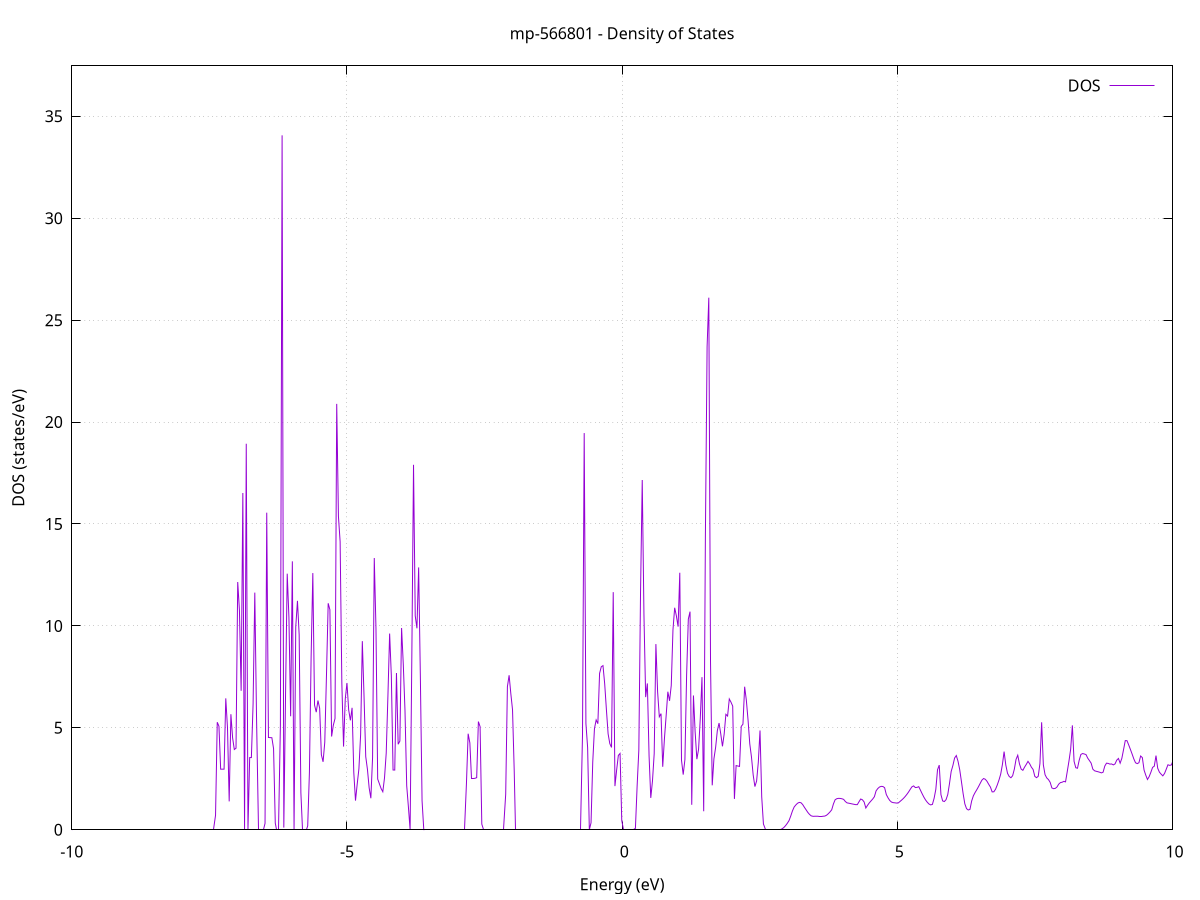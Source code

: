 set title 'mp-566801 - Density of States'
set xlabel 'Energy (eV)'
set ylabel 'DOS (states/eV)'
set grid
set xrange [-10:10]
set yrange [0:37.472]
set xzeroaxis lt -1
set terminal png size 800,600
set output 'mp-566801_dos_gnuplot.png'
plot '-' using 1:2 with lines title 'DOS'
-44.542000 0.000000
-44.511000 0.000000
-44.480000 0.000000
-44.449000 0.000000
-44.418000 0.000000
-44.387000 0.000000
-44.355900 0.000000
-44.324900 0.000000
-44.293900 0.000000
-44.262900 0.000000
-44.231900 0.000000
-44.200900 0.000000
-44.169900 0.000000
-44.138900 0.000000
-44.107800 0.000000
-44.076800 0.000000
-44.045800 0.000000
-44.014800 0.000000
-43.983800 0.000000
-43.952800 0.000000
-43.921800 0.000000
-43.890700 0.000000
-43.859700 0.000000
-43.828700 0.000000
-43.797700 0.000000
-43.766700 0.000000
-43.735700 0.000000
-43.704700 0.000000
-43.673700 0.000000
-43.642600 0.000000
-43.611600 0.000000
-43.580600 0.000000
-43.549600 0.000000
-43.518600 0.000000
-43.487600 0.000000
-43.456600 0.000000
-43.425500 0.000000
-43.394500 0.000000
-43.363500 0.000000
-43.332500 0.000000
-43.301500 0.000000
-43.270500 0.000000
-43.239500 0.000000
-43.208500 0.000000
-43.177400 0.000000
-43.146400 0.000000
-43.115400 0.000000
-43.084400 0.000000
-43.053400 0.000000
-43.022400 0.000000
-42.991400 0.000000
-42.960300 0.000000
-42.929300 0.000000
-42.898300 0.000000
-42.867300 0.000000
-42.836300 0.000000
-42.805300 0.000000
-42.774300 0.000000
-42.743300 0.000000
-42.712200 0.000000
-42.681200 0.000000
-42.650200 0.000000
-42.619200 0.000000
-42.588200 0.000000
-42.557200 0.000000
-42.526200 0.000000
-42.495200 0.000000
-42.464100 0.000000
-42.433100 0.000000
-42.402100 0.000000
-42.371100 0.000000
-42.340100 0.000000
-42.309100 0.000000
-42.278100 0.000000
-42.247000 0.000000
-42.216000 0.000000
-42.185000 0.000000
-42.154000 0.000000
-42.123000 0.000000
-42.092000 0.000000
-42.061000 0.000000
-42.030000 0.000000
-41.998900 0.000000
-41.967900 0.000000
-41.936900 0.000000
-41.905900 0.000000
-41.874900 0.000000
-41.843900 0.000000
-41.812900 0.000000
-41.781800 0.000000
-41.750800 0.000000
-41.719800 0.000000
-41.688800 0.000000
-41.657800 0.000000
-41.626800 0.000000
-41.595800 0.000000
-41.564800 0.000000
-41.533700 0.000000
-41.502700 0.000000
-41.471700 0.000000
-41.440700 0.000000
-41.409700 0.000000
-41.378700 0.000000
-41.347700 0.000000
-41.316600 0.000000
-41.285600 0.000000
-41.254600 0.000000
-41.223600 0.000000
-41.192600 0.000000
-41.161600 0.000000
-41.130600 0.000000
-41.099600 0.000000
-41.068500 0.000000
-41.037500 0.000000
-41.006500 0.000000
-40.975500 0.000000
-40.944500 0.000000
-40.913500 0.000000
-40.882500 0.000000
-40.851400 0.000000
-40.820400 0.000000
-40.789400 0.000000
-40.758400 0.000000
-40.727400 0.000000
-40.696400 0.000000
-40.665400 0.000000
-40.634400 0.000000
-40.603300 0.000000
-40.572300 0.000000
-40.541300 0.000000
-40.510300 0.000000
-40.479300 0.000000
-40.448300 0.000000
-40.417300 0.000000
-40.386200 0.000000
-40.355200 0.000000
-40.324200 0.000000
-40.293200 0.000000
-40.262200 0.000000
-40.231200 0.000000
-40.200200 0.000000
-40.169200 0.000000
-40.138100 0.000000
-40.107100 0.000000
-40.076100 0.000000
-40.045100 0.000000
-40.014100 0.000000
-39.983100 0.000000
-39.952100 0.000000
-39.921000 0.000000
-39.890000 0.000000
-39.859000 0.000000
-39.828000 0.000000
-39.797000 0.000000
-39.766000 0.000000
-39.735000 0.000000
-39.704000 0.000000
-39.672900 0.000000
-39.641900 0.000000
-39.610900 0.000000
-39.579900 0.000000
-39.548900 0.000000
-39.517900 0.000000
-39.486900 0.000000
-39.455800 0.000000
-39.424800 0.000000
-39.393800 0.000000
-39.362800 0.000000
-39.331800 0.000000
-39.300800 0.000000
-39.269800 0.000000
-39.238800 0.000000
-39.207700 0.000000
-39.176700 0.000000
-39.145700 0.000000
-39.114700 0.000000
-39.083700 0.000000
-39.052700 0.000000
-39.021700 0.000000
-38.990700 0.000000
-38.959600 0.000000
-38.928600 0.000000
-38.897600 0.000000
-38.866600 0.000000
-38.835600 0.000000
-38.804600 0.000000
-38.773600 0.000000
-38.742500 0.000000
-38.711500 0.000000
-38.680500 0.000000
-38.649500 0.000000
-38.618500 0.000000
-38.587500 0.000000
-38.556500 0.000000
-38.525500 0.000000
-38.494400 0.000000
-38.463400 0.000000
-38.432400 0.000000
-38.401400 0.000000
-38.370400 0.000000
-38.339400 0.000000
-38.308400 0.000000
-38.277300 0.000000
-38.246300 0.000000
-38.215300 0.000000
-38.184300 0.000000
-38.153300 0.000000
-38.122300 0.000000
-38.091300 0.000000
-38.060300 0.000000
-38.029200 0.000000
-37.998200 0.000000
-37.967200 0.000000
-37.936200 0.000000
-37.905200 0.000000
-37.874200 0.000000
-37.843200 0.000000
-37.812100 0.000000
-37.781100 0.000000
-37.750100 0.000000
-37.719100 0.000000
-37.688100 0.000000
-37.657100 0.000000
-37.626100 0.000000
-37.595100 0.000000
-37.564000 0.000000
-37.533000 0.000000
-37.502000 0.000000
-37.471000 0.000000
-37.440000 0.000000
-37.409000 0.000000
-37.378000 0.000000
-37.346900 0.000000
-37.315900 0.000000
-37.284900 0.000000
-37.253900 0.000000
-37.222900 0.000000
-37.191900 0.000000
-37.160900 0.000000
-37.129900 0.000000
-37.098800 0.000000
-37.067800 0.000000
-37.036800 0.000000
-37.005800 0.000000
-36.974800 0.000000
-36.943800 0.000000
-36.912800 0.000000
-36.881700 0.000000
-36.850700 0.000000
-36.819700 0.000000
-36.788700 0.000000
-36.757700 0.000000
-36.726700 0.000000
-36.695700 0.000000
-36.664700 0.000000
-36.633600 0.000000
-36.602600 0.000000
-36.571600 0.000000
-36.540600 0.000000
-36.509600 0.000000
-36.478600 0.000000
-36.447600 0.000000
-36.416500 0.000000
-36.385500 0.000000
-36.354500 0.000000
-36.323500 0.000000
-36.292500 0.000000
-36.261500 0.000000
-36.230500 0.000000
-36.199500 0.000000
-36.168400 0.000000
-36.137400 0.000000
-36.106400 0.000000
-36.075400 0.000000
-36.044400 0.000000
-36.013400 0.000000
-35.982400 0.000000
-35.951400 0.000000
-35.920300 0.000000
-35.889300 0.000000
-35.858300 0.000000
-35.827300 0.000000
-35.796300 0.000000
-35.765300 0.000000
-35.734300 0.000000
-35.703200 0.000000
-35.672200 0.000000
-35.641200 0.000000
-35.610200 0.000000
-35.579200 0.000000
-35.548200 0.000000
-35.517200 0.000000
-35.486200 0.000000
-35.455100 0.000000
-35.424100 0.000000
-35.393100 0.000000
-35.362100 0.000000
-35.331100 0.000000
-35.300100 0.000000
-35.269100 0.000000
-35.238000 0.000000
-35.207000 0.000000
-35.176000 0.000000
-35.145000 0.000000
-35.114000 0.000000
-35.083000 0.000000
-35.052000 0.000000
-35.021000 0.000000
-34.989900 0.000000
-34.958900 0.000000
-34.927900 0.000000
-34.896900 0.000000
-34.865900 0.000000
-34.834900 0.000000
-34.803900 0.000000
-34.772800 0.000000
-34.741800 0.000000
-34.710800 0.000000
-34.679800 0.000000
-34.648800 0.000000
-34.617800 0.000000
-34.586800 0.000000
-34.555800 0.000000
-34.524700 0.000000
-34.493700 0.000000
-34.462700 0.000000
-34.431700 0.000000
-34.400700 0.000000
-34.369700 0.000000
-34.338700 0.000000
-34.307600 0.000000
-34.276600 0.000000
-34.245600 0.000000
-34.214600 0.000000
-34.183600 0.000000
-34.152600 0.000000
-34.121600 0.000000
-34.090600 0.000000
-34.059500 0.000000
-34.028500 0.000000
-33.997500 0.000000
-33.966500 0.000000
-33.935500 0.000000
-33.904500 0.000000
-33.873500 0.000000
-33.842400 0.000000
-33.811400 0.000000
-33.780400 0.000000
-33.749400 0.000000
-33.718400 0.000000
-33.687400 0.000000
-33.656400 0.000000
-33.625400 0.000000
-33.594300 0.000000
-33.563300 0.000000
-33.532300 0.000000
-33.501300 0.000000
-33.470300 0.000000
-33.439300 0.000000
-33.408300 0.000000
-33.377200 0.000000
-33.346200 0.000000
-33.315200 0.000000
-33.284200 0.000000
-33.253200 0.000000
-33.222200 0.000000
-33.191200 0.000000
-33.160200 0.000000
-33.129100 0.000000
-33.098100 0.000000
-33.067100 0.000000
-33.036100 0.000000
-33.005100 0.000000
-32.974100 0.000000
-32.943100 0.000000
-32.912000 0.000000
-32.881000 0.000000
-32.850000 0.000000
-32.819000 0.000000
-32.788000 0.000000
-32.757000 0.000000
-32.726000 0.000000
-32.695000 0.000000
-32.663900 0.000000
-32.632900 0.000000
-32.601900 0.000000
-32.570900 0.000000
-32.539900 0.000000
-32.508900 0.000000
-32.477900 0.000000
-32.446900 0.000000
-32.415800 0.000000
-32.384800 0.000000
-32.353800 0.000000
-32.322800 0.000000
-32.291800 0.000000
-32.260800 0.000000
-32.229800 0.000000
-32.198700 0.000000
-32.167700 0.000000
-32.136700 0.000000
-32.105700 0.000000
-32.074700 0.000000
-32.043700 0.000000
-32.012700 0.000000
-31.981700 0.000000
-31.950600 0.000000
-31.919600 0.000000
-31.888600 0.000000
-31.857600 0.000000
-31.826600 0.000000
-31.795600 0.000000
-31.764600 0.000000
-31.733500 0.000000
-31.702500 0.000000
-31.671500 0.000000
-31.640500 0.000000
-31.609500 0.000000
-31.578500 0.000000
-31.547500 0.000000
-31.516500 0.000000
-31.485400 0.000000
-31.454400 0.000000
-31.423400 0.000000
-31.392400 0.000000
-31.361400 0.000000
-31.330400 0.000000
-31.299400 0.000000
-31.268300 0.000000
-31.237300 0.000000
-31.206300 0.000000
-31.175300 0.000000
-31.144300 0.000000
-31.113300 0.000000
-31.082300 0.000000
-31.051300 0.000000
-31.020200 0.000000
-30.989200 0.000000
-30.958200 0.000000
-30.927200 0.000000
-30.896200 0.000000
-30.865200 0.000000
-30.834200 0.000000
-30.803100 0.000000
-30.772100 0.000000
-30.741100 0.000000
-30.710100 0.000000
-30.679100 0.000000
-30.648100 0.000000
-30.617100 0.000000
-30.586100 0.000000
-30.555000 0.000000
-30.524000 0.000000
-30.493000 0.000000
-30.462000 0.000000
-30.431000 0.000000
-30.400000 0.000000
-30.369000 0.000000
-30.337900 0.000000
-30.306900 0.000000
-30.275900 0.000000
-30.244900 0.000000
-30.213900 0.000000
-30.182900 0.000000
-30.151900 0.000000
-30.120900 0.000000
-30.089800 0.000000
-30.058800 0.000000
-30.027800 0.000000
-29.996800 0.000000
-29.965800 0.000000
-29.934800 0.000000
-29.903800 0.000000
-29.872700 0.000000
-29.841700 0.000000
-29.810700 0.000000
-29.779700 0.000000
-29.748700 0.000000
-29.717700 0.000000
-29.686700 0.000000
-29.655700 0.000000
-29.624600 0.000000
-29.593600 0.000000
-29.562600 0.000000
-29.531600 0.000000
-29.500600 0.000000
-29.469600 0.000000
-29.438600 0.000000
-29.407600 0.000000
-29.376500 0.000000
-29.345500 0.000000
-29.314500 0.000000
-29.283500 0.000000
-29.252500 0.000000
-29.221500 0.000000
-29.190500 0.000000
-29.159400 0.000000
-29.128400 0.000000
-29.097400 0.000000
-29.066400 0.000000
-29.035400 0.000000
-29.004400 0.000000
-28.973400 0.000000
-28.942400 0.000000
-28.911300 0.000000
-28.880300 0.000000
-28.849300 0.000000
-28.818300 0.000000
-28.787300 0.000000
-28.756300 0.000000
-28.725300 0.000000
-28.694200 0.000000
-28.663200 0.000000
-28.632200 0.000000
-28.601200 0.000000
-28.570200 0.000000
-28.539200 0.000000
-28.508200 0.000000
-28.477200 0.000000
-28.446100 0.000000
-28.415100 0.000000
-28.384100 0.000000
-28.353100 0.000000
-28.322100 0.000000
-28.291100 0.000000
-28.260100 0.000000
-28.229000 0.000000
-28.198000 0.000000
-28.167000 0.000000
-28.136000 0.000000
-28.105000 0.000000
-28.074000 0.000000
-28.043000 0.000000
-28.012000 0.000000
-27.980900 0.000000
-27.949900 0.000000
-27.918900 0.000000
-27.887900 0.000000
-27.856900 0.000000
-27.825900 0.000000
-27.794900 0.000000
-27.763800 0.000000
-27.732800 0.000000
-27.701800 0.000000
-27.670800 0.000000
-27.639800 0.000000
-27.608800 0.000000
-27.577800 0.000000
-27.546800 0.000000
-27.515700 0.000000
-27.484700 0.000000
-27.453700 0.000000
-27.422700 0.000000
-27.391700 0.000000
-27.360700 0.000000
-27.329700 0.000000
-27.298600 0.000000
-27.267600 0.000000
-27.236600 0.000000
-27.205600 0.000000
-27.174600 0.000000
-27.143600 0.000000
-27.112600 0.000000
-27.081600 0.000000
-27.050500 0.000000
-27.019500 0.000000
-26.988500 0.000000
-26.957500 0.000000
-26.926500 0.000000
-26.895500 0.000000
-26.864500 0.000000
-26.833400 0.000000
-26.802400 0.000000
-26.771400 0.000000
-26.740400 0.000000
-26.709400 0.000000
-26.678400 0.000000
-26.647400 0.000000
-26.616400 0.000000
-26.585300 0.000000
-26.554300 0.000000
-26.523300 0.000000
-26.492300 0.000000
-26.461300 0.000000
-26.430300 0.000000
-26.399300 0.000000
-26.368300 0.000000
-26.337200 0.000000
-26.306200 0.000000
-26.275200 0.000000
-26.244200 0.000000
-26.213200 0.000000
-26.182200 0.000000
-26.151200 0.000000
-26.120100 0.000000
-26.089100 0.000000
-26.058100 0.000000
-26.027100 0.000000
-25.996100 0.000000
-25.965100 0.000000
-25.934100 0.000000
-25.903100 0.000000
-25.872000 0.000000
-25.841000 0.000000
-25.810000 0.000000
-25.779000 0.000000
-25.748000 0.000000
-25.717000 0.000000
-25.686000 0.000000
-25.654900 0.000000
-25.623900 0.000000
-25.592900 0.000000
-25.561900 0.000000
-25.530900 0.000000
-25.499900 0.000000
-25.468900 0.000000
-25.437900 0.000000
-25.406800 0.000000
-25.375800 0.000000
-25.344800 0.000000
-25.313800 0.000000
-25.282800 0.000000
-25.251800 0.000000
-25.220800 0.000000
-25.189700 0.000000
-25.158700 0.000000
-25.127700 0.000000
-25.096700 0.000000
-25.065700 0.000000
-25.034700 0.000000
-25.003700 0.000000
-24.972700 0.000000
-24.941600 0.000000
-24.910600 0.000000
-24.879600 0.000000
-24.848600 0.000000
-24.817600 0.000000
-24.786600 0.000000
-24.755600 0.000000
-24.724500 0.000000
-24.693500 0.000000
-24.662500 0.000000
-24.631500 0.000000
-24.600500 0.000000
-24.569500 0.000000
-24.538500 0.000000
-24.507500 0.000000
-24.476400 0.000000
-24.445400 0.000000
-24.414400 0.000000
-24.383400 0.000000
-24.352400 0.000000
-24.321400 0.000000
-24.290400 0.000000
-24.259300 0.000000
-24.228300 0.000000
-24.197300 0.000000
-24.166300 0.000000
-24.135300 0.000000
-24.104300 0.000000
-24.073300 0.000000
-24.042300 0.000000
-24.011200 0.000000
-23.980200 0.000000
-23.949200 0.000000
-23.918200 0.000000
-23.887200 0.000000
-23.856200 0.000000
-23.825200 0.000000
-23.794100 0.000000
-23.763100 0.000000
-23.732100 0.000000
-23.701100 0.000000
-23.670100 0.000000
-23.639100 0.000000
-23.608100 0.000000
-23.577100 0.000000
-23.546000 0.000000
-23.515000 0.000000
-23.484000 0.000000
-23.453000 0.000000
-23.422000 0.000000
-23.391000 0.000000
-23.360000 0.000000
-23.328900 0.000000
-23.297900 0.000000
-23.266900 0.000000
-23.235900 0.000000
-23.204900 0.000000
-23.173900 0.000000
-23.142900 0.000000
-23.111900 0.000000
-23.080800 0.000000
-23.049800 0.000000
-23.018800 0.000000
-22.987800 0.000000
-22.956800 0.000000
-22.925800 0.000000
-22.894800 0.000000
-22.863800 0.000000
-22.832700 0.000000
-22.801700 0.000000
-22.770700 0.000000
-22.739700 0.000000
-22.708700 0.000000
-22.677700 0.000000
-22.646700 0.000000
-22.615600 0.000000
-22.584600 0.000000
-22.553600 0.000000
-22.522600 0.000000
-22.491600 0.000000
-22.460600 0.000000
-22.429600 0.000000
-22.398600 0.000000
-22.367500 0.000000
-22.336500 0.000000
-22.305500 0.000000
-22.274500 0.000000
-22.243500 0.000000
-22.212500 0.000000
-22.181500 0.000000
-22.150400 0.000000
-22.119400 0.000000
-22.088400 0.000000
-22.057400 0.000000
-22.026400 0.000000
-21.995400 0.000000
-21.964400 0.000000
-21.933400 0.000000
-21.902300 0.000000
-21.871300 0.000000
-21.840300 0.000000
-21.809300 0.000000
-21.778300 0.000000
-21.747300 0.000000
-21.716300 0.000000
-21.685200 0.000000
-21.654200 0.000000
-21.623200 0.000000
-21.592200 0.000000
-21.561200 0.000000
-21.530200 0.000000
-21.499200 0.000000
-21.468200 0.000000
-21.437100 0.000000
-21.406100 0.000000
-21.375100 0.000000
-21.344100 0.000000
-21.313100 0.000000
-21.282100 0.000000
-21.251100 0.000000
-21.220000 0.000000
-21.189000 0.000000
-21.158000 0.000000
-21.127000 0.000000
-21.096000 0.000000
-21.065000 0.000000
-21.034000 0.000000
-21.003000 0.000000
-20.971900 0.000000
-20.940900 0.000000
-20.909900 0.000000
-20.878900 0.000000
-20.847900 0.000000
-20.816900 0.000000
-20.785900 0.000000
-20.754800 0.000000
-20.723800 0.000000
-20.692800 8.638900
-20.661800 3.666300
-20.630800 3.666400
-20.599800 3.666400
-20.568800 5.548100
-20.537800 5.548200
-20.506700 0.000000
-20.475700 0.000000
-20.444700 0.000000
-20.413700 0.000000
-20.382700 0.000000
-20.351700 0.000000
-20.320700 0.000000
-20.289600 0.000000
-20.258600 0.000000
-20.227600 0.000000
-20.196600 0.000000
-20.165600 0.000000
-20.134600 0.000000
-20.103600 0.000000
-20.072600 0.000000
-20.041500 0.000000
-20.010500 0.000000
-19.979500 0.000000
-19.948500 0.000000
-19.917500 0.000000
-19.886500 0.000000
-19.855500 0.000000
-19.824500 0.000000
-19.793400 0.000000
-19.762400 0.000000
-19.731400 0.000000
-19.700400 13.421800
-19.669400 1.857900
-19.638400 0.000000
-19.607400 17.276800
-19.576300 7.613800
-19.545300 12.943200
-19.514300 0.000000
-19.483300 0.000000
-19.452300 0.000000
-19.421300 19.561700
-19.390300 8.666300
-19.359300 16.619400
-19.328200 0.000000
-19.297200 0.000000
-19.266200 0.000000
-19.235200 0.000000
-19.204200 0.000000
-19.173200 14.042600
-19.142200 8.383400
-19.111100 8.171600
-19.080100 0.000000
-19.049100 0.000000
-19.018100 0.000000
-18.987100 0.000000
-18.956100 0.000000
-18.925100 0.000000
-18.894100 18.434600
-18.863000 8.982300
-18.832000 0.000000
-18.801000 35.256300
-18.770000 23.228300
-18.739000 0.000000
-18.708000 0.000000
-18.677000 0.000000
-18.645900 0.000000
-18.614900 0.000000
-18.583900 0.000000
-18.552900 0.000000
-18.521900 0.000000
-18.490900 0.000000
-18.459900 0.000000
-18.428900 0.000000
-18.397800 0.000000
-18.366800 0.000000
-18.335800 0.000000
-18.304800 0.000000
-18.273800 0.000000
-18.242800 0.000000
-18.211800 0.000000
-18.180700 0.000000
-18.149700 0.000000
-18.118700 0.000000
-18.087700 0.000000
-18.056700 0.000000
-18.025700 0.000000
-17.994700 0.000000
-17.963700 0.000000
-17.932600 0.000000
-17.901600 0.000000
-17.870600 0.000000
-17.839600 0.000000
-17.808600 0.000000
-17.777600 0.000000
-17.746600 0.000000
-17.715500 0.000000
-17.684500 0.000000
-17.653500 0.000000
-17.622500 0.000000
-17.591500 0.000000
-17.560500 0.000000
-17.529500 0.000000
-17.498500 0.000000
-17.467400 0.000000
-17.436400 0.000000
-17.405400 0.000000
-17.374400 0.000000
-17.343400 0.000000
-17.312400 0.000000
-17.281400 0.000000
-17.250300 0.000000
-17.219300 0.000000
-17.188300 0.000000
-17.157300 0.000000
-17.126300 0.000000
-17.095300 0.000000
-17.064300 0.000000
-17.033300 0.000000
-17.002200 0.000000
-16.971200 0.000000
-16.940200 0.000000
-16.909200 0.000000
-16.878200 0.000000
-16.847200 0.000000
-16.816200 0.000000
-16.785200 0.000000
-16.754100 0.000000
-16.723100 0.000000
-16.692100 0.000000
-16.661100 0.000000
-16.630100 0.000000
-16.599100 0.000000
-16.568100 0.000000
-16.537000 0.000000
-16.506000 0.000000
-16.475000 0.000000
-16.444000 0.000000
-16.413000 0.000000
-16.382000 0.000000
-16.351000 0.000000
-16.320000 0.000000
-16.288900 0.000000
-16.257900 0.000000
-16.226900 0.000000
-16.195900 0.000000
-16.164900 0.000000
-16.133900 0.000000
-16.102900 0.000000
-16.071800 0.000000
-16.040800 0.000000
-16.009800 0.000000
-15.978800 0.000000
-15.947800 0.000000
-15.916800 0.000000
-15.885800 0.000000
-15.854800 0.000000
-15.823700 0.000000
-15.792700 0.000000
-15.761700 0.000000
-15.730700 0.000000
-15.699700 0.000000
-15.668700 0.000000
-15.637700 0.000000
-15.606600 0.000000
-15.575600 0.000000
-15.544600 0.000000
-15.513600 0.000000
-15.482600 0.000000
-15.451600 0.000000
-15.420600 0.000000
-15.389600 0.000000
-15.358500 0.000000
-15.327500 0.000000
-15.296500 0.000000
-15.265500 0.000000
-15.234500 0.000000
-15.203500 0.000000
-15.172500 0.000000
-15.141400 0.000000
-15.110400 0.000000
-15.079400 0.000000
-15.048400 0.000000
-15.017400 0.000000
-14.986400 0.000000
-14.955400 0.000000
-14.924400 0.000000
-14.893300 0.000000
-14.862300 0.000000
-14.831300 0.000000
-14.800300 0.000000
-14.769300 0.000000
-14.738300 0.000000
-14.707300 0.000000
-14.676200 0.000000
-14.645200 0.000000
-14.614200 0.000000
-14.583200 0.000000
-14.552200 0.000000
-14.521200 0.000000
-14.490200 0.000000
-14.459200 0.000000
-14.428100 0.000000
-14.397100 0.000000
-14.366100 0.000000
-14.335100 0.000000
-14.304100 0.000000
-14.273100 0.000000
-14.242100 0.000000
-14.211000 0.000000
-14.180000 0.000000
-14.149000 0.000000
-14.118000 0.000000
-14.087000 0.000000
-14.056000 0.000000
-14.025000 0.000000
-13.994000 0.000000
-13.962900 0.000000
-13.931900 0.000000
-13.900900 0.000000
-13.869900 0.000000
-13.838900 0.000000
-13.807900 0.000000
-13.776900 0.000000
-13.745800 0.000000
-13.714800 0.000000
-13.683800 0.000000
-13.652800 0.000000
-13.621800 0.000000
-13.590800 0.000000
-13.559800 0.000000
-13.528800 0.000000
-13.497700 0.000000
-13.466700 0.000000
-13.435700 0.000000
-13.404700 0.000000
-13.373700 0.000000
-13.342700 0.000000
-13.311700 0.000000
-13.280700 0.000000
-13.249600 0.000000
-13.218600 0.000000
-13.187600 0.000000
-13.156600 0.000000
-13.125600 0.000000
-13.094600 0.000000
-13.063600 0.000000
-13.032500 0.000000
-13.001500 0.000000
-12.970500 0.000000
-12.939500 0.000000
-12.908500 0.000000
-12.877500 0.000000
-12.846500 0.000000
-12.815500 0.000000
-12.784400 0.000000
-12.753400 0.000000
-12.722400 0.000000
-12.691400 0.000000
-12.660400 0.000000
-12.629400 0.000000
-12.598400 0.000000
-12.567300 0.000000
-12.536300 0.000000
-12.505300 0.000000
-12.474300 0.000000
-12.443300 0.000000
-12.412300 0.000000
-12.381300 0.000000
-12.350300 0.000000
-12.319200 0.000000
-12.288200 0.000000
-12.257200 0.000000
-12.226200 0.000000
-12.195200 0.000000
-12.164200 0.000000
-12.133200 0.000000
-12.102100 0.000000
-12.071100 0.000000
-12.040100 0.000000
-12.009100 0.000000
-11.978100 0.000000
-11.947100 0.000000
-11.916100 0.000000
-11.885100 0.000000
-11.854000 0.000000
-11.823000 0.000000
-11.792000 0.000000
-11.761000 0.000000
-11.730000 0.000000
-11.699000 0.000000
-11.668000 0.000000
-11.636900 0.000000
-11.605900 0.000000
-11.574900 0.000000
-11.543900 0.000000
-11.512900 0.000000
-11.481900 0.000000
-11.450900 0.000000
-11.419900 0.000000
-11.388800 0.000000
-11.357800 0.000000
-11.326800 0.000000
-11.295800 0.000000
-11.264800 0.000000
-11.233800 0.000000
-11.202800 0.000000
-11.171700 0.000000
-11.140700 0.000000
-11.109700 0.000000
-11.078700 0.000000
-11.047700 0.000000
-11.016700 0.000000
-10.985700 0.000000
-10.954700 0.000000
-10.923600 0.000000
-10.892600 0.000000
-10.861600 0.000000
-10.830600 0.000000
-10.799600 0.000000
-10.768600 0.000000
-10.737600 0.000000
-10.706500 0.000000
-10.675500 0.000000
-10.644500 0.000000
-10.613500 0.000000
-10.582500 0.000000
-10.551500 0.000000
-10.520500 0.000000
-10.489500 0.000000
-10.458400 0.000000
-10.427400 0.000000
-10.396400 0.000000
-10.365400 0.000000
-10.334400 0.000000
-10.303400 0.000000
-10.272400 0.000000
-10.241400 0.000000
-10.210300 0.000000
-10.179300 0.000000
-10.148300 0.000000
-10.117300 0.000000
-10.086300 0.000000
-10.055300 0.000000
-10.024300 0.000000
-9.993200 0.000000
-9.962200 0.000000
-9.931200 0.000000
-9.900200 0.000000
-9.869200 0.000000
-9.838200 0.000000
-9.807200 0.000000
-9.776200 0.000000
-9.745100 0.000000
-9.714100 0.000000
-9.683100 0.000000
-9.652100 0.000000
-9.621100 0.000000
-9.590100 0.000000
-9.559100 0.000000
-9.528000 0.000000
-9.497000 0.000000
-9.466000 0.000000
-9.435000 0.000000
-9.404000 0.000000
-9.373000 0.000000
-9.342000 0.000000
-9.311000 0.000000
-9.279900 0.000000
-9.248900 0.000000
-9.217900 0.000000
-9.186900 0.000000
-9.155900 0.000000
-9.124900 0.000000
-9.093900 0.000000
-9.062800 0.000000
-9.031800 0.000000
-9.000800 0.000000
-8.969800 0.000000
-8.938800 0.000000
-8.907800 0.000000
-8.876800 0.000000
-8.845800 0.000000
-8.814700 0.000000
-8.783700 0.000000
-8.752700 0.000000
-8.721700 0.000000
-8.690700 0.000000
-8.659700 0.000000
-8.628700 0.000000
-8.597600 0.000000
-8.566600 0.000000
-8.535600 0.000000
-8.504600 0.000000
-8.473600 0.000000
-8.442600 0.000000
-8.411600 0.000000
-8.380600 0.000000
-8.349500 0.000000
-8.318500 0.000000
-8.287500 0.000000
-8.256500 0.000000
-8.225500 0.000000
-8.194500 0.000000
-8.163500 0.000000
-8.132400 0.000000
-8.101400 0.000000
-8.070400 0.000000
-8.039400 0.000000
-8.008400 0.000000
-7.977400 0.000000
-7.946400 0.000000
-7.915400 0.000000
-7.884300 0.000000
-7.853300 0.000000
-7.822300 0.000000
-7.791300 0.000000
-7.760300 0.000000
-7.729300 0.000000
-7.698300 0.000000
-7.667200 0.000000
-7.636200 0.000000
-7.605200 0.000000
-7.574200 0.000000
-7.543200 0.000000
-7.512200 0.000000
-7.481200 0.000000
-7.450200 0.000000
-7.419100 0.000000
-7.388100 0.707900
-7.357100 5.275800
-7.326100 5.079000
-7.295100 2.971800
-7.264100 2.972400
-7.233100 2.973000
-7.202100 6.445800
-7.171000 5.006100
-7.140000 1.394000
-7.109000 5.669100
-7.078000 4.506900
-7.047000 3.937600
-7.016000 4.000200
-6.985000 12.152800
-6.953900 10.764500
-6.922900 6.818300
-6.891900 16.520900
-6.860900 0.000000
-6.829900 18.935200
-6.798900 0.000000
-6.767900 3.541200
-6.736900 3.540900
-6.705800 6.173900
-6.674800 11.634500
-6.643800 5.599900
-6.612800 0.000000
-6.581800 0.000000
-6.550800 0.000000
-6.519800 0.000000
-6.488700 0.313900
-6.457700 15.555400
-6.426700 4.526200
-6.395700 4.520900
-6.364700 4.515800
-6.333700 3.980400
-6.302700 0.329300
-6.271700 0.000000
-6.240600 0.000000
-6.209600 5.113700
-6.178600 34.065900
-6.147600 0.105400
-6.116600 6.534600
-6.085600 12.561600
-6.054600 10.415200
-6.023500 5.567500
-5.992500 13.168100
-5.961500 0.000000
-5.930500 9.955500
-5.899500 11.229000
-5.868500 9.560000
-5.837500 1.821000
-5.806500 0.000000
-5.775400 0.000000
-5.744400 0.000000
-5.713400 0.193900
-5.682400 2.807400
-5.651400 8.469200
-5.620400 12.592100
-5.589400 6.116500
-5.558300 5.770000
-5.527300 6.340500
-5.496300 5.969300
-5.465300 3.680700
-5.434300 3.333300
-5.403300 4.293400
-5.372300 7.591800
-5.341300 11.110300
-5.310200 10.795400
-5.279200 4.575200
-5.248200 5.125200
-5.217200 5.458500
-5.186200 20.893300
-5.155200 15.378400
-5.124200 14.133100
-5.093100 7.190400
-5.062100 4.081800
-5.031100 6.414400
-5.000100 7.199700
-4.969100 5.884200
-4.938100 5.369200
-4.907100 5.983100
-4.876100 2.809300
-4.845000 1.430900
-4.814000 2.241400
-4.783000 2.992400
-4.752000 4.662000
-4.721000 9.253500
-4.690000 6.560700
-4.659000 3.588300
-4.627900 2.959100
-4.596900 2.055600
-4.565900 1.547200
-4.534900 3.536500
-4.503900 13.329900
-4.472900 9.867000
-4.441900 2.489100
-4.410900 2.255600
-4.379800 2.021700
-4.348800 1.866600
-4.317800 2.549400
-4.286800 3.761100
-4.255800 6.580900
-4.224800 9.625200
-4.193800 7.552300
-4.162700 2.932700
-4.131700 2.929600
-4.100700 7.688800
-4.069700 4.194700
-4.038700 4.350400
-4.007700 9.897100
-3.976700 8.119700
-3.945700 5.847000
-3.914600 2.164800
-3.883600 1.114200
-3.852600 0.000000
-3.821600 8.465300
-3.790600 17.902600
-3.759600 10.495600
-3.728600 9.882500
-3.697600 12.870400
-3.666500 7.516900
-3.635500 1.425900
-3.604500 0.007400
-3.573500 0.000000
-3.542500 0.000000
-3.511500 0.000000
-3.480500 0.000000
-3.449400 0.000000
-3.418400 0.000000
-3.387400 0.000000
-3.356400 0.000000
-3.325400 0.000000
-3.294400 0.000000
-3.263400 0.000000
-3.232400 0.000000
-3.201300 0.000000
-3.170300 0.000000
-3.139300 0.000000
-3.108300 0.000000
-3.077300 0.000000
-3.046300 0.000000
-3.015300 0.000000
-2.984200 0.000000
-2.953200 0.000000
-2.922200 0.000000
-2.891200 0.000000
-2.860200 0.000000
-2.829200 2.261800
-2.798200 4.712200
-2.767200 4.262400
-2.736100 2.525300
-2.705100 2.525300
-2.674100 2.525400
-2.643100 2.556300
-2.612100 5.307000
-2.581100 5.058800
-2.550100 0.276900
-2.519000 0.000000
-2.488000 0.000000
-2.457000 0.000000
-2.426000 0.000000
-2.395000 0.000000
-2.364000 0.000000
-2.333000 0.000000
-2.302000 0.000000
-2.270900 0.000000
-2.239900 0.000000
-2.208900 0.000000
-2.177900 0.000000
-2.146900 0.000000
-2.115900 1.741400
-2.084900 7.017700
-2.053800 7.580500
-2.022800 6.681200
-1.991800 5.888200
-1.960800 2.865000
-1.929800 0.000000
-1.898800 0.000000
-1.867800 0.000000
-1.836800 0.000000
-1.805700 0.000000
-1.774700 0.000000
-1.743700 0.000000
-1.712700 0.000000
-1.681700 0.000000
-1.650700 0.000000
-1.619700 0.000000
-1.588600 0.000000
-1.557600 0.000000
-1.526600 0.000000
-1.495600 0.000000
-1.464600 0.000000
-1.433600 0.000000
-1.402600 0.000000
-1.371600 0.000000
-1.340500 0.000000
-1.309500 0.000000
-1.278500 0.000000
-1.247500 0.000000
-1.216500 0.000000
-1.185500 0.000000
-1.154500 0.000000
-1.123400 0.000000
-1.092400 0.000000
-1.061400 0.000000
-1.030400 0.000000
-0.999400 0.000000
-0.968400 0.000000
-0.937400 0.000000
-0.906400 0.000000
-0.875300 0.000000
-0.844300 0.000000
-0.813300 0.000000
-0.782300 0.000000
-0.751300 0.000000
-0.720300 4.649100
-0.689300 19.461200
-0.658300 5.215400
-0.627200 4.032100
-0.596200 0.000000
-0.565200 0.344200
-0.534200 3.324100
-0.503200 4.962300
-0.472200 5.387900
-0.441200 5.203200
-0.410100 7.670400
-0.379100 7.997900
-0.348100 8.052700
-0.317100 7.157600
-0.286100 5.899000
-0.255100 4.706000
-0.224100 4.225100
-0.193100 4.039500
-0.162000 11.655800
-0.131000 2.142200
-0.100000 2.933800
-0.069000 3.648900
-0.038000 3.744100
-0.007000 0.449100
0.024000 0.000000
0.055100 0.000000
0.086100 0.000000
0.117100 0.000000
0.148100 0.000000
0.179100 0.000000
0.210100 0.000000
0.241100 0.069400
0.272100 2.143300
0.303200 3.909000
0.334200 11.653500
0.365200 17.158000
0.396200 10.548100
0.427200 6.507500
0.458200 7.179100
0.489200 3.626900
0.520300 1.562900
0.551300 2.403600
0.582300 3.730600
0.613300 9.108500
0.644300 6.769200
0.675300 5.542700
0.706300 5.697100
0.737300 3.089400
0.768400 4.468500
0.799400 5.591500
0.830400 6.772200
0.861400 6.324200
0.892400 7.078600
0.923400 9.802100
0.954400 10.890500
0.985500 10.491400
1.016500 9.965600
1.047500 12.608500
1.078500 3.409200
1.109500 2.707400
1.140500 3.441100
1.171500 7.595700
1.202500 10.333700
1.233600 10.700500
1.264600 1.225300
1.295600 6.586700
1.326600 4.794600
1.357600 3.463900
1.388600 3.942900
1.419600 5.455500
1.450700 7.487500
1.481700 0.909200
1.512700 14.419200
1.543700 23.705600
1.574700 26.101300
1.605700 8.226800
1.636700 2.181100
1.667700 3.481700
1.698800 4.046900
1.729800 4.867300
1.760800 5.235300
1.791800 4.705400
1.822800 4.091800
1.853800 4.693600
1.884800 5.663600
1.915900 5.579700
1.946900 6.416100
1.977900 6.257900
2.008900 6.064800
2.039900 1.512300
2.070900 3.149500
2.101900 3.128200
2.132900 3.107600
2.164000 5.071400
2.195000 5.180100
2.226000 7.017100
2.257000 6.348300
2.288000 5.371000
2.319000 4.216000
2.350000 3.565700
2.381000 2.688000
2.412100 2.118500
2.443100 2.389600
2.474100 3.311400
2.505100 4.870400
2.536100 1.614500
2.567100 0.284500
2.598100 0.000000
2.629200 0.000000
2.660200 0.000000
2.691200 0.000000
2.722200 0.000000
2.753200 0.000000
2.784200 0.000000
2.815200 0.000000
2.846200 0.000000
2.877300 0.011700
2.908300 0.050000
2.939300 0.115100
2.970300 0.206600
3.001300 0.319000
3.032300 0.450900
3.063300 0.673600
3.094400 0.924100
3.125400 1.116100
3.156400 1.219300
3.187400 1.301900
3.218400 1.343500
3.249400 1.326600
3.280400 1.237800
3.311400 1.103400
3.342500 0.979200
3.373500 0.852500
3.404500 0.753400
3.435500 0.682800
3.466500 0.662200
3.497500 0.662700
3.528500 0.663200
3.559600 0.662600
3.590600 0.659900
3.621600 0.659900
3.652600 0.664100
3.683600 0.672700
3.714600 0.714500
3.745600 0.787400
3.776600 0.875200
3.807700 0.978300
3.838700 1.264700
3.869700 1.472400
3.900700 1.524600
3.931700 1.541600
3.962700 1.537700
3.993700 1.521200
4.024800 1.490800
4.055800 1.385800
4.086800 1.319500
4.117800 1.303900
4.148800 1.286300
4.179800 1.267900
4.210800 1.250600
4.241800 1.234400
4.272900 1.233100
4.303900 1.375900
4.334900 1.509800
4.365900 1.470700
4.396900 1.363200
4.427900 1.067600
4.458900 1.199000
4.490000 1.316200
4.521000 1.412000
4.552000 1.505900
4.583000 1.620300
4.614000 1.907400
4.645000 2.022200
4.676000 2.097700
4.707000 2.129400
4.738100 2.122600
4.769100 2.064100
4.800100 1.726600
4.831100 1.567700
4.862100 1.438300
4.893100 1.360800
4.924100 1.331900
4.955200 1.321800
4.986200 1.309600
5.017200 1.315800
5.048200 1.386700
5.079200 1.459200
5.110200 1.537000
5.141200 1.628200
5.172200 1.732500
5.203300 1.849500
5.234300 1.982200
5.265300 2.106800
5.296300 2.151300
5.327300 2.070200
5.358300 2.080000
5.389300 2.114100
5.420400 1.941400
5.451400 1.765700
5.482400 1.600900
5.513400 1.461300
5.544400 1.349800
5.575400 1.263700
5.606400 1.220400
5.637400 1.244200
5.668500 1.543800
5.699500 1.979800
5.730500 2.944000
5.761500 3.173300
5.792500 1.725100
5.823500 1.415000
5.854500 1.385400
5.885500 1.477200
5.916600 1.729700
5.947600 2.259900
5.978600 2.860700
6.009600 3.150500
6.040600 3.519000
6.071600 3.641800
6.102600 3.364100
6.133700 2.948900
6.164700 2.368200
6.195700 1.772000
6.226700 1.270400
6.257700 1.036600
6.288700 0.970500
6.319700 0.999500
6.350700 1.411200
6.381800 1.664300
6.412800 1.826000
6.443800 1.964900
6.474800 2.114500
6.505800 2.276300
6.536800 2.435300
6.567800 2.514100
6.598900 2.476400
6.629900 2.376700
6.660900 2.228200
6.691900 2.094000
6.722900 1.857800
6.753900 1.863700
6.784900 1.990600
6.815900 2.196000
6.847000 2.439100
6.878000 2.725700
6.909000 3.190300
6.940000 3.834600
6.971000 3.176300
7.002000 2.772100
7.033000 2.613700
7.064100 2.552200
7.095100 2.649900
7.126100 2.971800
7.157100 3.452700
7.188100 3.656600
7.219100 3.235300
7.250100 2.976900
7.281100 2.916400
7.312200 3.073200
7.343200 3.207500
7.374200 3.356300
7.405200 3.236500
7.436200 3.071100
7.467200 2.959100
7.498200 2.619800
7.529300 2.555600
7.560300 2.622900
7.591300 3.247900
7.622300 5.271800
7.653300 3.182800
7.684300 2.702000
7.715300 2.542600
7.746300 2.461400
7.777400 2.326100
7.808400 2.052000
7.839400 2.016100
7.870400 2.030400
7.901400 2.099200
7.932400 2.237300
7.963400 2.313300
7.994500 2.332400
8.025500 2.373900
8.056500 2.350500
8.087500 2.852200
8.118500 3.365300
8.149500 3.948800
8.180500 5.121900
8.211500 3.358400
8.242600 3.043600
8.273600 3.018500
8.304600 3.412200
8.335600 3.695300
8.366600 3.740200
8.397600 3.717800
8.428600 3.687600
8.459700 3.513200
8.490700 3.394800
8.521700 3.268400
8.552700 2.973400
8.583700 2.894000
8.614700 2.868600
8.645700 2.847200
8.676700 2.822200
8.707800 2.791000
8.738800 2.823500
8.769800 3.125400
8.800800 3.267400
8.831800 3.255100
8.862800 3.220900
8.893800 3.228500
8.924800 3.182500
8.955900 3.231000
8.986900 3.415000
9.017900 3.498700
9.048900 3.267300
9.079900 3.507300
9.110900 3.936800
9.141900 4.373900
9.173000 4.371000
9.204000 4.163400
9.235000 3.942900
9.266000 3.715600
9.297000 3.478000
9.328000 3.287800
9.359000 3.245400
9.390000 3.288600
9.421100 3.618700
9.452100 3.541400
9.483100 2.933000
9.514100 2.679400
9.545100 2.467100
9.576100 2.607500
9.607100 2.820400
9.638200 3.060000
9.669200 3.120100
9.700200 3.638500
9.731200 3.020500
9.762200 2.826200
9.793200 2.728900
9.824200 2.644400
9.855200 2.760300
9.886300 2.969100
9.917300 3.188200
9.948300 3.158500
9.979300 3.179900
10.010300 3.391100
10.041300 3.587900
10.072300 3.592400
10.103400 3.674100
10.134400 3.839100
10.165400 3.773500
10.196400 3.557600
10.227400 3.298100
10.258400 2.847900
10.289400 2.569000
10.320400 2.515400
10.351500 2.529900
10.382500 2.649100
10.413500 2.809600
10.444500 2.924700
10.475500 2.918900
10.506500 3.109100
10.537500 3.149000
10.568600 2.996400
10.599600 2.878900
10.630600 2.856600
10.661600 2.836400
10.692600 2.820500
10.723600 2.858600
10.754600 2.910800
10.785600 3.039900
10.816700 3.162800
10.847700 3.339000
10.878700 3.411000
10.909700 3.426900
10.940700 3.537800
10.971700 3.724500
11.002700 3.941000
11.033800 4.554900
11.064800 5.005600
11.095800 5.961700
11.126800 5.645600
11.157800 4.848700
11.188800 4.346600
11.219800 3.764400
11.250800 3.683600
11.281900 4.157600
11.312900 4.240500
11.343900 3.697800
11.374900 3.391300
11.405900 3.183700
11.436900 2.512600
11.467900 2.169200
11.499000 2.157800
11.530000 2.408600
11.561000 2.635300
11.592000 2.604700
11.623000 3.414500
11.654000 4.169000
11.685000 4.525600
11.716000 4.425200
11.747100 4.100500
11.778100 3.681900
11.809100 3.345000
11.840100 3.117000
11.871100 3.331100
11.902100 3.297500
11.933100 3.333600
11.964100 3.338800
11.995200 3.317800
12.026200 3.142500
12.057200 2.939600
12.088200 2.083600
12.119200 2.398400
12.150200 3.322000
12.181200 3.899700
12.212300 4.329000
12.243300 4.487500
12.274300 4.861300
12.305300 4.623600
12.336300 3.824600
12.367300 3.651200
12.398300 4.036600
12.429300 4.160200
12.460400 4.426500
12.491400 4.471600
12.522400 4.520800
12.553400 4.474200
12.584400 4.485900
12.615400 4.517100
12.646400 4.681100
12.677500 4.951100
12.708500 5.190400
12.739500 4.822200
12.770500 4.977600
12.801500 4.727500
12.832500 4.320900
12.863500 3.903600
12.894500 3.771500
12.925600 3.757600
12.956600 3.972100
12.987600 4.582000
13.018600 4.977000
13.049600 3.960100
13.080600 3.711600
13.111600 4.155100
13.142700 4.247300
13.173700 4.000700
13.204700 3.762600
13.235700 3.473100
13.266700 3.285500
13.297700 3.692800
13.328700 4.071600
13.359700 4.308900
13.390800 4.517300
13.421800 4.921100
13.452800 4.555300
13.483800 4.165600
13.514800 5.400400
13.545800 5.015500
13.576800 4.854400
13.607900 4.797600
13.638900 4.835600
13.669900 4.825800
13.700900 4.426100
13.731900 4.106500
13.762900 3.782700
13.793900 3.662000
13.824900 4.195800
13.856000 4.543800
13.887000 4.802900
13.918000 4.742100
13.949000 4.461700
13.980000 4.196700
14.011000 3.907000
14.042000 3.412300
14.073100 2.932800
14.104100 2.221800
14.135100 1.773100
14.166100 1.419200
14.197100 1.157800
14.228100 1.079700
14.259100 1.002900
14.290100 0.915300
14.321200 0.796500
14.352200 0.664000
14.383200 0.546200
14.414200 0.446300
14.445200 0.356900
14.476200 0.277700
14.507200 0.207300
14.538300 0.145300
14.569300 0.092000
14.600300 0.047600
14.631300 0.018100
14.662300 0.000000
14.693300 0.000000
14.724300 0.000000
14.755300 0.000000
14.786400 0.000000
14.817400 0.000000
14.848400 0.000000
14.879400 0.000000
14.910400 0.000000
14.941400 0.000000
14.972400 0.000000
15.003500 0.000000
15.034500 0.000000
15.065500 0.000000
15.096500 0.000000
15.127500 0.000000
15.158500 0.000000
15.189500 0.000000
15.220500 0.000000
15.251600 0.000000
15.282600 0.000000
15.313600 0.000000
15.344600 0.000000
15.375600 0.000000
15.406600 0.000000
15.437600 0.000000
15.468600 0.000000
15.499700 0.000000
15.530700 0.000000
15.561700 0.000000
15.592700 0.000000
15.623700 0.000000
15.654700 0.000000
15.685700 0.000000
15.716800 0.000000
15.747800 0.000000
15.778800 0.000000
15.809800 0.000000
15.840800 0.000000
15.871800 0.000000
15.902800 0.000000
15.933800 0.000000
15.964900 0.000000
15.995900 0.000000
16.026900 0.000000
16.057900 0.000000
16.088900 0.000000
16.119900 0.000000
16.150900 0.000000
16.182000 0.000000
16.213000 0.000000
16.244000 0.000000
16.275000 0.000000
16.306000 0.000000
16.337000 0.000000
16.368000 0.000000
16.399000 0.000000
16.430100 0.000000
16.461100 0.000000
16.492100 0.000000
16.523100 0.000000
16.554100 0.000000
16.585100 0.000000
16.616100 0.000000
16.647200 0.000000
16.678200 0.000000
16.709200 0.000000
16.740200 0.000000
16.771200 0.000000
16.802200 0.000000
16.833200 0.000000
16.864200 0.000000
16.895300 0.000000
16.926300 0.000000
16.957300 0.000000
16.988300 0.000000
17.019300 0.000000
17.050300 0.000000
17.081300 0.000000
17.112400 0.000000
17.143400 0.000000
17.174400 0.000000
17.205400 0.000000
17.236400 0.000000
17.267400 0.000000
17.298400 0.000000
17.329400 0.000000
17.360500 0.000000
17.391500 0.000000
17.422500 0.000000
17.453500 0.000000
17.484500 0.000000
e
